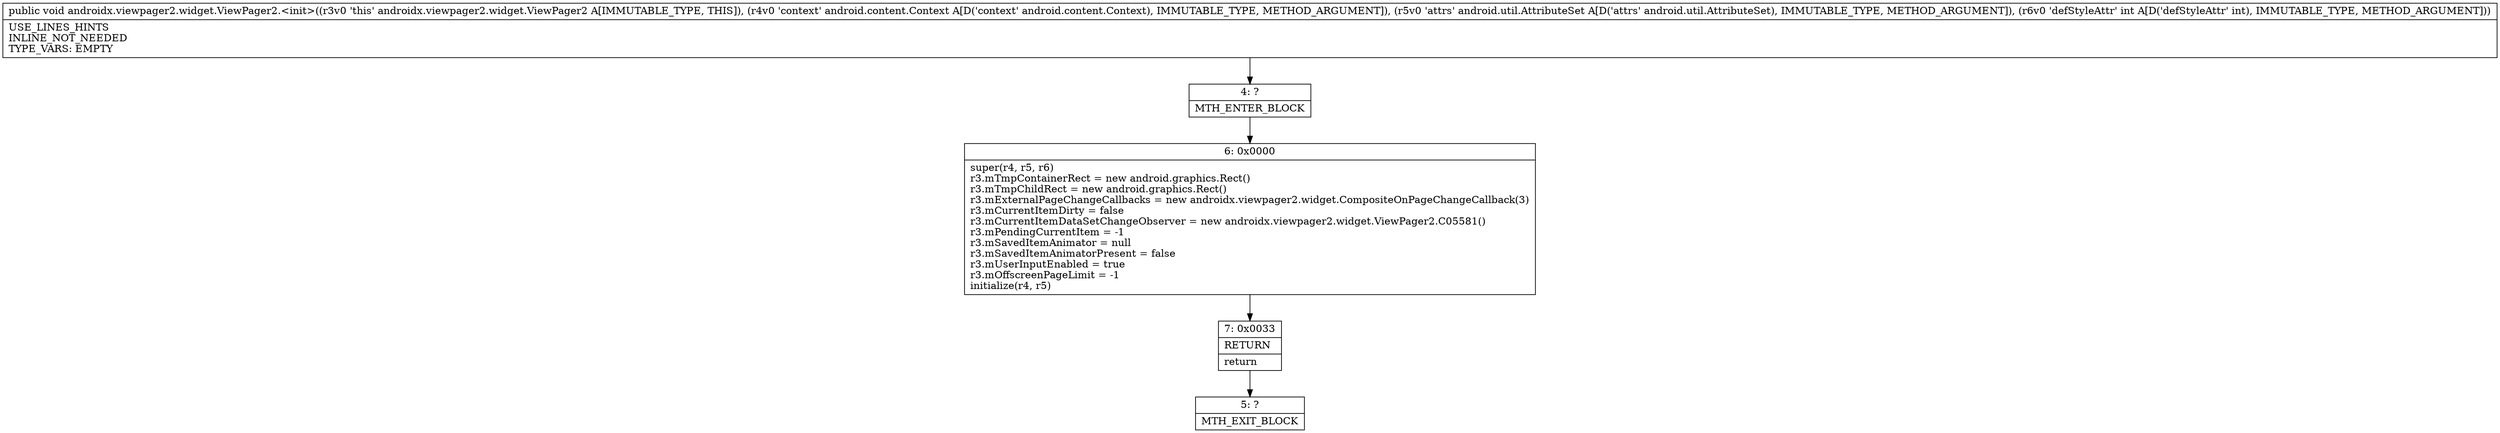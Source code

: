 digraph "CFG forandroidx.viewpager2.widget.ViewPager2.\<init\>(Landroid\/content\/Context;Landroid\/util\/AttributeSet;I)V" {
Node_4 [shape=record,label="{4\:\ ?|MTH_ENTER_BLOCK\l}"];
Node_6 [shape=record,label="{6\:\ 0x0000|super(r4, r5, r6)\lr3.mTmpContainerRect = new android.graphics.Rect()\lr3.mTmpChildRect = new android.graphics.Rect()\lr3.mExternalPageChangeCallbacks = new androidx.viewpager2.widget.CompositeOnPageChangeCallback(3)\lr3.mCurrentItemDirty = false\lr3.mCurrentItemDataSetChangeObserver = new androidx.viewpager2.widget.ViewPager2.C05581()\lr3.mPendingCurrentItem = \-1\lr3.mSavedItemAnimator = null\lr3.mSavedItemAnimatorPresent = false\lr3.mUserInputEnabled = true\lr3.mOffscreenPageLimit = \-1\linitialize(r4, r5)\l}"];
Node_7 [shape=record,label="{7\:\ 0x0033|RETURN\l|return\l}"];
Node_5 [shape=record,label="{5\:\ ?|MTH_EXIT_BLOCK\l}"];
MethodNode[shape=record,label="{public void androidx.viewpager2.widget.ViewPager2.\<init\>((r3v0 'this' androidx.viewpager2.widget.ViewPager2 A[IMMUTABLE_TYPE, THIS]), (r4v0 'context' android.content.Context A[D('context' android.content.Context), IMMUTABLE_TYPE, METHOD_ARGUMENT]), (r5v0 'attrs' android.util.AttributeSet A[D('attrs' android.util.AttributeSet), IMMUTABLE_TYPE, METHOD_ARGUMENT]), (r6v0 'defStyleAttr' int A[D('defStyleAttr' int), IMMUTABLE_TYPE, METHOD_ARGUMENT]))  | USE_LINES_HINTS\lINLINE_NOT_NEEDED\lTYPE_VARS: EMPTY\l}"];
MethodNode -> Node_4;Node_4 -> Node_6;
Node_6 -> Node_7;
Node_7 -> Node_5;
}

